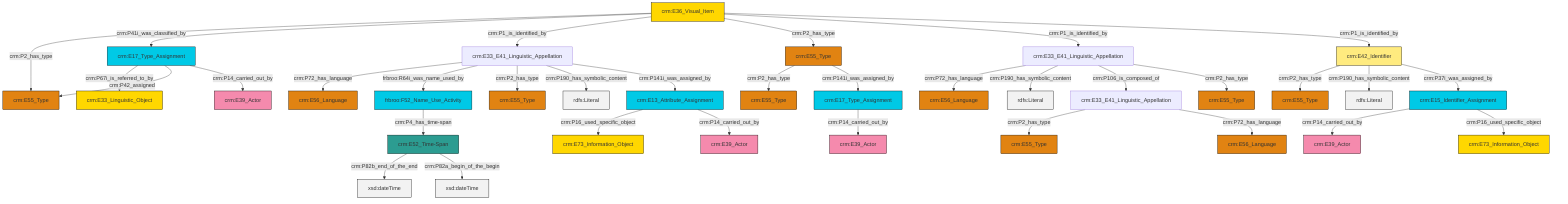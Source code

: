 graph TD
classDef Literal fill:#f2f2f2,stroke:#000000;
classDef CRM_Entity fill:#FFFFFF,stroke:#000000;
classDef Temporal_Entity fill:#00C9E6, stroke:#000000;
classDef Type fill:#E18312, stroke:#000000;
classDef Time-Span fill:#2C9C91, stroke:#000000;
classDef Appellation fill:#FFEB7F, stroke:#000000;
classDef Place fill:#008836, stroke:#000000;
classDef Persistent_Item fill:#B266B2, stroke:#000000;
classDef Conceptual_Object fill:#FFD700, stroke:#000000;
classDef Physical_Thing fill:#D2B48C, stroke:#000000;
classDef Actor fill:#f58aad, stroke:#000000;
classDef PC_Classes fill:#4ce600, stroke:#000000;
classDef Multi fill:#cccccc,stroke:#000000;

0["crm:E15_Identifier_Assignment"]:::Temporal_Entity -->|crm:P14_carried_out_by| 1["crm:E39_Actor"]:::Actor
6["crm:E33_E41_Linguistic_Appellation"]:::Default -->|crm:P2_has_type| 7["crm:E55_Type"]:::Type
8["crm:E36_Visual_Item"]:::Conceptual_Object -->|crm:P2_has_type| 9["crm:E55_Type"]:::Type
12["crm:E55_Type"]:::Type -->|crm:P2_has_type| 13["crm:E55_Type"]:::Type
2["crm:E33_E41_Linguistic_Appellation"]:::Default -->|crm:P72_has_language| 14["crm:E56_Language"]:::Type
8["crm:E36_Visual_Item"]:::Conceptual_Object -->|crm:P41i_was_classified_by| 10["crm:E17_Type_Assignment"]:::Temporal_Entity
17["crm:E52_Time-Span"]:::Time-Span -->|crm:P82b_end_of_the_end| 18[xsd:dateTime]:::Literal
2["crm:E33_E41_Linguistic_Appellation"]:::Default -->|frbroo:R64i_was_name_used_by| 22["frbroo:F52_Name_Use_Activity"]:::Temporal_Entity
23["crm:E33_E41_Linguistic_Appellation"]:::Default -->|crm:P72_has_language| 4["crm:E56_Language"]:::Type
27["crm:E42_Identifier"]:::Appellation -->|crm:P2_has_type| 28["crm:E55_Type"]:::Type
8["crm:E36_Visual_Item"]:::Conceptual_Object -->|crm:P1_is_identified_by| 2["crm:E33_E41_Linguistic_Appellation"]:::Default
12["crm:E55_Type"]:::Type -->|crm:P141i_was_assigned_by| 33["crm:E17_Type_Assignment"]:::Temporal_Entity
2["crm:E33_E41_Linguistic_Appellation"]:::Default -->|crm:P2_has_type| 35["crm:E55_Type"]:::Type
8["crm:E36_Visual_Item"]:::Conceptual_Object -->|crm:P2_has_type| 12["crm:E55_Type"]:::Type
38["crm:E13_Attribute_Assignment"]:::Temporal_Entity -->|crm:P16_used_specific_object| 39["crm:E73_Information_Object"]:::Conceptual_Object
0["crm:E15_Identifier_Assignment"]:::Temporal_Entity -->|crm:P16_used_specific_object| 40["crm:E73_Information_Object"]:::Conceptual_Object
23["crm:E33_E41_Linguistic_Appellation"]:::Default -->|crm:P190_has_symbolic_content| 43[rdfs:Literal]:::Literal
8["crm:E36_Visual_Item"]:::Conceptual_Object -->|crm:P1_is_identified_by| 23["crm:E33_E41_Linguistic_Appellation"]:::Default
17["crm:E52_Time-Span"]:::Time-Span -->|crm:P82a_begin_of_the_begin| 45[xsd:dateTime]:::Literal
10["crm:E17_Type_Assignment"]:::Temporal_Entity -->|crm:P67i_is_referred_to_by| 25["crm:E33_Linguistic_Object"]:::Conceptual_Object
2["crm:E33_E41_Linguistic_Appellation"]:::Default -->|crm:P190_has_symbolic_content| 49[rdfs:Literal]:::Literal
33["crm:E17_Type_Assignment"]:::Temporal_Entity -->|crm:P14_carried_out_by| 31["crm:E39_Actor"]:::Actor
38["crm:E13_Attribute_Assignment"]:::Temporal_Entity -->|crm:P14_carried_out_by| 20["crm:E39_Actor"]:::Actor
22["frbroo:F52_Name_Use_Activity"]:::Temporal_Entity -->|crm:P4_has_time-span| 17["crm:E52_Time-Span"]:::Time-Span
27["crm:E42_Identifier"]:::Appellation -->|crm:P190_has_symbolic_content| 55[rdfs:Literal]:::Literal
2["crm:E33_E41_Linguistic_Appellation"]:::Default -->|crm:P141i_was_assigned_by| 38["crm:E13_Attribute_Assignment"]:::Temporal_Entity
6["crm:E33_E41_Linguistic_Appellation"]:::Default -->|crm:P72_has_language| 46["crm:E56_Language"]:::Type
23["crm:E33_E41_Linguistic_Appellation"]:::Default -->|crm:P106_is_composed_of| 6["crm:E33_E41_Linguistic_Appellation"]:::Default
27["crm:E42_Identifier"]:::Appellation -->|crm:P37i_was_assigned_by| 0["crm:E15_Identifier_Assignment"]:::Temporal_Entity
23["crm:E33_E41_Linguistic_Appellation"]:::Default -->|crm:P2_has_type| 15["crm:E55_Type"]:::Type
10["crm:E17_Type_Assignment"]:::Temporal_Entity -->|crm:P42_assigned| 9["crm:E55_Type"]:::Type
8["crm:E36_Visual_Item"]:::Conceptual_Object -->|crm:P1_is_identified_by| 27["crm:E42_Identifier"]:::Appellation
10["crm:E17_Type_Assignment"]:::Temporal_Entity -->|crm:P14_carried_out_by| 60["crm:E39_Actor"]:::Actor